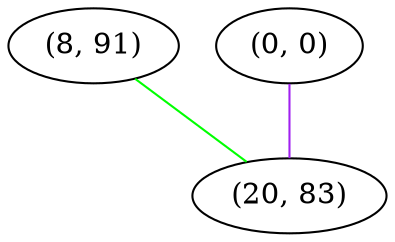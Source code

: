 graph "" {
"(8, 91)";
"(0, 0)";
"(20, 83)";
"(8, 91)" -- "(20, 83)"  [color=green, key=0, weight=2];
"(0, 0)" -- "(20, 83)"  [color=purple, key=0, weight=4];
}
